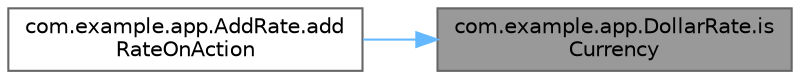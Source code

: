digraph "com.example.app.DollarRate.isCurrency"
{
 // LATEX_PDF_SIZE
  bgcolor="transparent";
  edge [fontname=Helvetica,fontsize=10,labelfontname=Helvetica,labelfontsize=10];
  node [fontname=Helvetica,fontsize=10,shape=box,height=0.2,width=0.4];
  rankdir="RL";
  Node1 [id="Node000001",label="com.example.app.DollarRate.is\lCurrency",height=0.2,width=0.4,color="gray40", fillcolor="grey60", style="filled", fontcolor="black",tooltip=" "];
  Node1 -> Node2 [id="edge3_Node000001_Node000002",dir="back",color="steelblue1",style="solid",tooltip=" "];
  Node2 [id="Node000002",label="com.example.app.AddRate.add\lRateOnAction",height=0.2,width=0.4,color="grey40", fillcolor="white", style="filled",URL="$classcom_1_1example_1_1app_1_1_add_rate.html#a20ed727781a1724626a8ea2dbee38c75",tooltip=" "];
}
